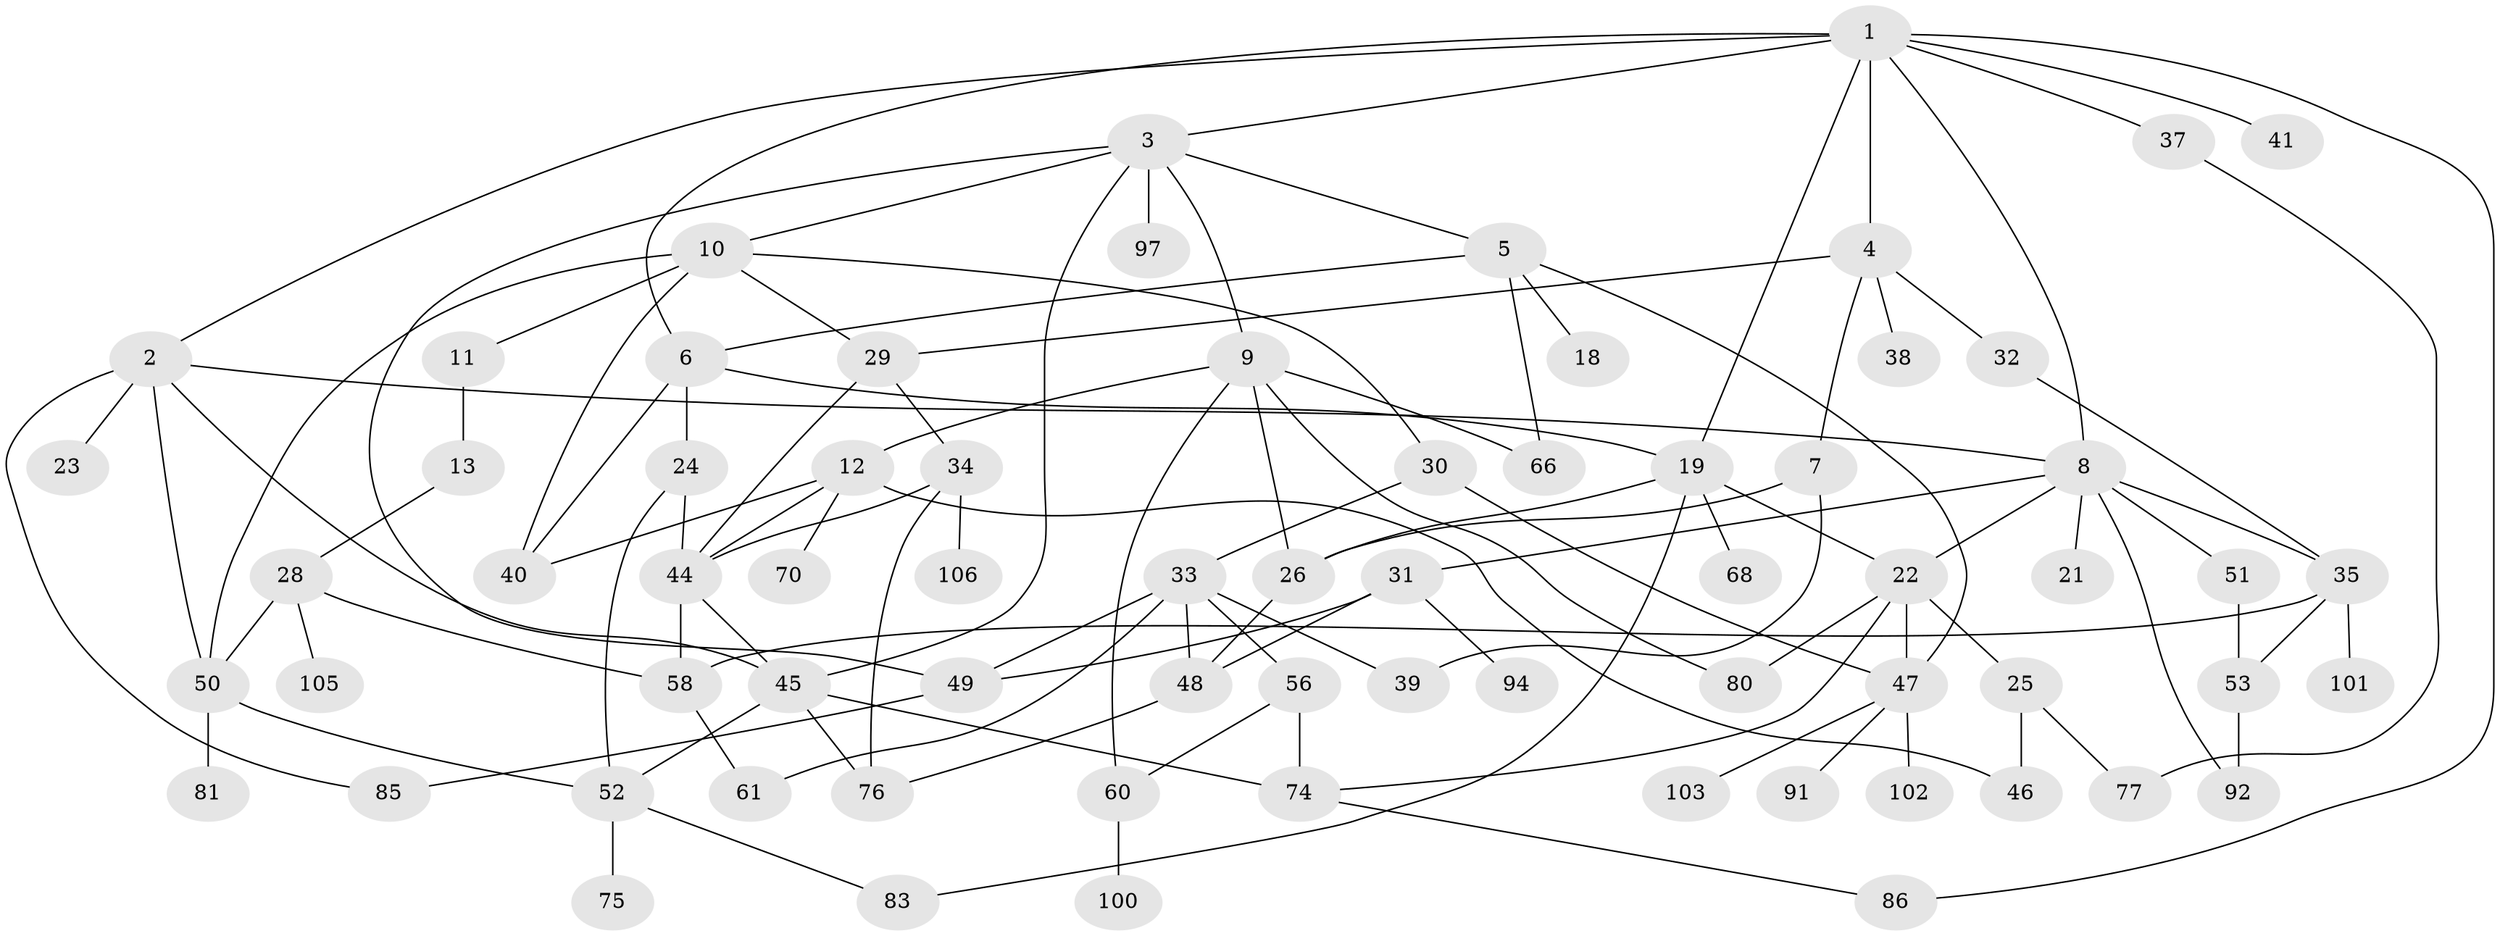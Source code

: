 // original degree distribution, {9: 0.009433962264150943, 4: 0.1509433962264151, 8: 0.018867924528301886, 5: 0.07547169811320754, 2: 0.29245283018867924, 3: 0.20754716981132076, 6: 0.02830188679245283, 1: 0.2169811320754717}
// Generated by graph-tools (version 1.1) at 2025/41/03/06/25 10:41:26]
// undirected, 70 vertices, 112 edges
graph export_dot {
graph [start="1"]
  node [color=gray90,style=filled];
  1 [super="+36"];
  2 [super="+17"];
  3 [super="+55"];
  4;
  5 [super="+65"];
  6 [super="+15"];
  7 [super="+14"];
  8 [super="+71"];
  9 [super="+16"];
  10 [super="+69"];
  11 [super="+20"];
  12 [super="+62"];
  13;
  18;
  19 [super="+57"];
  21;
  22 [super="+63"];
  23;
  24 [super="+59"];
  25 [super="+27"];
  26 [super="+42"];
  28 [super="+72"];
  29 [super="+79"];
  30;
  31 [super="+67"];
  32;
  33 [super="+98"];
  34 [super="+84"];
  35 [super="+64"];
  37 [super="+43"];
  38;
  39;
  40 [super="+88"];
  41;
  44;
  45 [super="+89"];
  46;
  47 [super="+95"];
  48;
  49 [super="+87"];
  50 [super="+54"];
  51;
  52 [super="+73"];
  53 [super="+99"];
  56;
  58 [super="+90"];
  60;
  61 [super="+82"];
  66;
  68;
  70;
  74 [super="+78"];
  75;
  76 [super="+96"];
  77;
  80;
  81;
  83;
  85;
  86 [super="+104"];
  91;
  92 [super="+93"];
  94;
  97;
  100;
  101;
  102;
  103;
  105;
  106;
  1 -- 2;
  1 -- 3;
  1 -- 4;
  1 -- 6;
  1 -- 8;
  1 -- 37;
  1 -- 41;
  1 -- 86;
  1 -- 19;
  2 -- 8;
  2 -- 45;
  2 -- 50;
  2 -- 85;
  2 -- 23;
  3 -- 5;
  3 -- 9;
  3 -- 10;
  3 -- 45;
  3 -- 97;
  3 -- 49;
  4 -- 7;
  4 -- 29;
  4 -- 32;
  4 -- 38;
  5 -- 18;
  5 -- 66;
  5 -- 47;
  5 -- 6;
  6 -- 19;
  6 -- 24;
  6 -- 40;
  7 -- 39;
  7 -- 26;
  8 -- 21;
  8 -- 22;
  8 -- 31;
  8 -- 35;
  8 -- 51;
  8 -- 92;
  9 -- 12;
  9 -- 80;
  9 -- 66;
  9 -- 26;
  9 -- 60;
  10 -- 11;
  10 -- 30;
  10 -- 40;
  10 -- 50;
  10 -- 29;
  11 -- 13;
  12 -- 44;
  12 -- 70;
  12 -- 46;
  12 -- 40;
  13 -- 28;
  19 -- 83;
  19 -- 68;
  19 -- 22;
  19 -- 26;
  22 -- 25;
  22 -- 80;
  22 -- 47;
  22 -- 74;
  24 -- 44;
  24 -- 52;
  25 -- 77;
  25 -- 46;
  26 -- 48;
  28 -- 105;
  28 -- 50;
  28 -- 58;
  29 -- 34;
  29 -- 44;
  30 -- 33;
  30 -- 47;
  31 -- 48;
  31 -- 49;
  31 -- 94;
  32 -- 35;
  33 -- 49;
  33 -- 56;
  33 -- 48;
  33 -- 39;
  33 -- 61;
  34 -- 106;
  34 -- 76;
  34 -- 44;
  35 -- 58;
  35 -- 101;
  35 -- 53;
  37 -- 77;
  44 -- 58;
  44 -- 45;
  45 -- 76;
  45 -- 74 [weight=2];
  45 -- 52;
  47 -- 91;
  47 -- 102;
  47 -- 103;
  48 -- 76;
  49 -- 85;
  50 -- 52;
  50 -- 81;
  51 -- 53;
  52 -- 75;
  52 -- 83;
  53 -- 92;
  56 -- 74;
  56 -- 60;
  58 -- 61;
  60 -- 100;
  74 -- 86;
}
